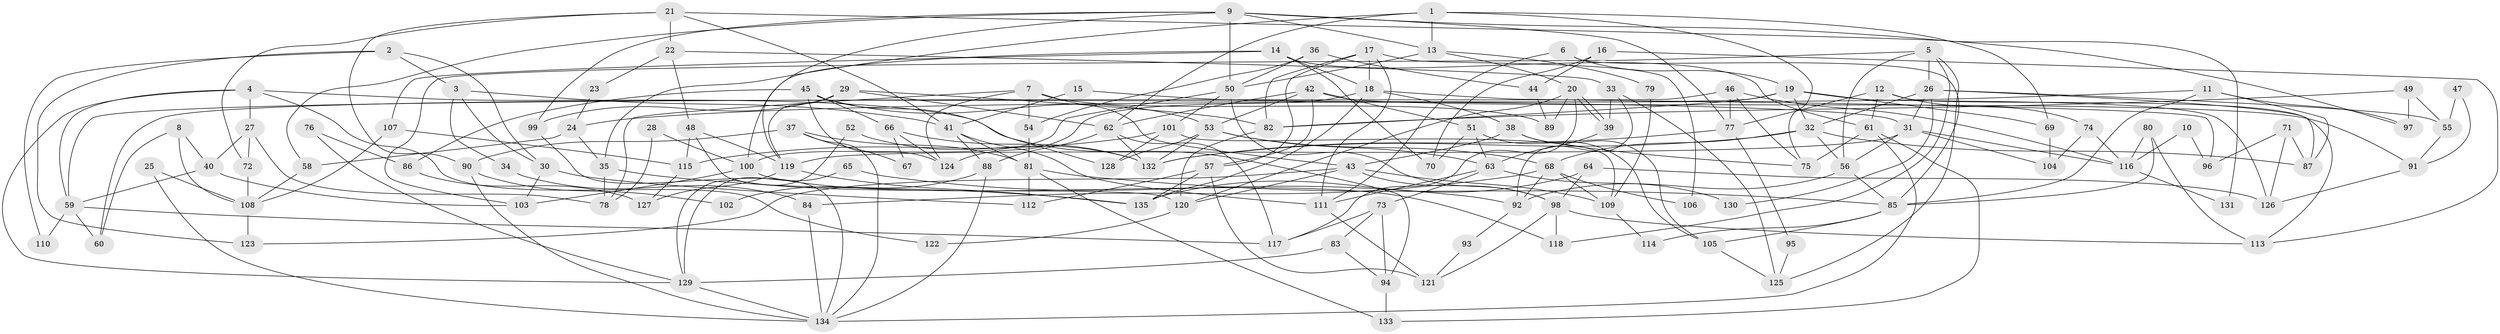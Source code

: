 // coarse degree distribution, {5: 0.09259259259259259, 2: 0.14814814814814814, 3: 0.25925925925925924, 7: 0.07407407407407407, 4: 0.12962962962962962, 9: 0.05555555555555555, 6: 0.09259259259259259, 17: 0.018518518518518517, 10: 0.018518518518518517, 8: 0.05555555555555555, 11: 0.037037037037037035, 13: 0.018518518518518517}
// Generated by graph-tools (version 1.1) at 2025/52/03/04/25 21:52:23]
// undirected, 135 vertices, 270 edges
graph export_dot {
graph [start="1"]
  node [color=gray90,style=filled];
  1;
  2;
  3;
  4;
  5;
  6;
  7;
  8;
  9;
  10;
  11;
  12;
  13;
  14;
  15;
  16;
  17;
  18;
  19;
  20;
  21;
  22;
  23;
  24;
  25;
  26;
  27;
  28;
  29;
  30;
  31;
  32;
  33;
  34;
  35;
  36;
  37;
  38;
  39;
  40;
  41;
  42;
  43;
  44;
  45;
  46;
  47;
  48;
  49;
  50;
  51;
  52;
  53;
  54;
  55;
  56;
  57;
  58;
  59;
  60;
  61;
  62;
  63;
  64;
  65;
  66;
  67;
  68;
  69;
  70;
  71;
  72;
  73;
  74;
  75;
  76;
  77;
  78;
  79;
  80;
  81;
  82;
  83;
  84;
  85;
  86;
  87;
  88;
  89;
  90;
  91;
  92;
  93;
  94;
  95;
  96;
  97;
  98;
  99;
  100;
  101;
  102;
  103;
  104;
  105;
  106;
  107;
  108;
  109;
  110;
  111;
  112;
  113;
  114;
  115;
  116;
  117;
  118;
  119;
  120;
  121;
  122;
  123;
  124;
  125;
  126;
  127;
  128;
  129;
  130;
  131;
  132;
  133;
  134;
  135;
  1 -- 75;
  1 -- 62;
  1 -- 13;
  1 -- 35;
  1 -- 69;
  2 -- 30;
  2 -- 123;
  2 -- 3;
  2 -- 110;
  3 -- 41;
  3 -- 30;
  3 -- 34;
  4 -- 129;
  4 -- 27;
  4 -- 59;
  4 -- 94;
  4 -- 122;
  5 -- 56;
  5 -- 118;
  5 -- 26;
  5 -- 103;
  5 -- 125;
  6 -- 85;
  6 -- 111;
  6 -- 19;
  7 -- 124;
  7 -- 78;
  7 -- 43;
  7 -- 54;
  7 -- 89;
  8 -- 60;
  8 -- 40;
  8 -- 108;
  9 -- 13;
  9 -- 119;
  9 -- 50;
  9 -- 58;
  9 -- 77;
  9 -- 99;
  9 -- 131;
  10 -- 116;
  10 -- 96;
  11 -- 85;
  11 -- 87;
  11 -- 24;
  11 -- 97;
  12 -- 77;
  12 -- 113;
  12 -- 61;
  12 -- 74;
  13 -- 20;
  13 -- 50;
  13 -- 79;
  14 -- 107;
  14 -- 100;
  14 -- 18;
  14 -- 61;
  14 -- 70;
  15 -- 41;
  15 -- 31;
  16 -- 113;
  16 -- 70;
  16 -- 44;
  17 -- 57;
  17 -- 18;
  17 -- 82;
  17 -- 106;
  17 -- 111;
  18 -- 135;
  18 -- 38;
  18 -- 96;
  18 -- 124;
  19 -- 32;
  19 -- 60;
  19 -- 69;
  19 -- 82;
  19 -- 126;
  20 -- 120;
  20 -- 39;
  20 -- 39;
  20 -- 89;
  20 -- 117;
  21 -- 90;
  21 -- 41;
  21 -- 22;
  21 -- 72;
  21 -- 97;
  22 -- 48;
  22 -- 23;
  22 -- 33;
  23 -- 24;
  24 -- 35;
  24 -- 58;
  25 -- 108;
  25 -- 134;
  26 -- 32;
  26 -- 31;
  26 -- 55;
  26 -- 87;
  26 -- 130;
  27 -- 40;
  27 -- 72;
  27 -- 78;
  28 -- 78;
  28 -- 100;
  29 -- 99;
  29 -- 82;
  29 -- 62;
  29 -- 119;
  30 -- 112;
  30 -- 103;
  31 -- 119;
  31 -- 56;
  31 -- 104;
  31 -- 116;
  32 -- 132;
  32 -- 68;
  32 -- 56;
  32 -- 87;
  33 -- 92;
  33 -- 39;
  33 -- 125;
  34 -- 84;
  35 -- 135;
  35 -- 78;
  36 -- 44;
  36 -- 50;
  36 -- 54;
  37 -- 134;
  37 -- 81;
  37 -- 67;
  37 -- 90;
  38 -- 105;
  38 -- 43;
  38 -- 75;
  39 -- 63;
  40 -- 59;
  40 -- 103;
  41 -- 81;
  41 -- 111;
  41 -- 88;
  42 -- 62;
  42 -- 51;
  42 -- 53;
  42 -- 57;
  42 -- 91;
  43 -- 98;
  43 -- 109;
  43 -- 120;
  43 -- 123;
  44 -- 89;
  45 -- 53;
  45 -- 66;
  45 -- 86;
  45 -- 124;
  45 -- 128;
  46 -- 75;
  46 -- 116;
  46 -- 59;
  46 -- 77;
  47 -- 91;
  47 -- 55;
  48 -- 119;
  48 -- 120;
  48 -- 115;
  49 -- 97;
  49 -- 82;
  49 -- 55;
  50 -- 98;
  50 -- 100;
  50 -- 101;
  51 -- 63;
  51 -- 105;
  51 -- 70;
  52 -- 129;
  52 -- 132;
  53 -- 132;
  53 -- 63;
  53 -- 68;
  53 -- 128;
  54 -- 81;
  55 -- 91;
  56 -- 85;
  56 -- 92;
  57 -- 121;
  57 -- 112;
  57 -- 135;
  58 -- 108;
  59 -- 60;
  59 -- 110;
  59 -- 117;
  61 -- 75;
  61 -- 133;
  61 -- 134;
  62 -- 117;
  62 -- 88;
  62 -- 132;
  63 -- 73;
  63 -- 111;
  63 -- 130;
  64 -- 98;
  64 -- 126;
  64 -- 135;
  65 -- 129;
  65 -- 92;
  66 -- 124;
  66 -- 132;
  66 -- 67;
  68 -- 109;
  68 -- 84;
  68 -- 92;
  68 -- 106;
  69 -- 104;
  71 -- 87;
  71 -- 126;
  71 -- 96;
  72 -- 108;
  73 -- 117;
  73 -- 83;
  73 -- 94;
  74 -- 104;
  74 -- 116;
  76 -- 86;
  76 -- 129;
  77 -- 95;
  77 -- 132;
  79 -- 109;
  80 -- 85;
  80 -- 116;
  80 -- 113;
  81 -- 133;
  81 -- 85;
  81 -- 112;
  82 -- 120;
  83 -- 94;
  83 -- 129;
  84 -- 134;
  85 -- 105;
  85 -- 114;
  86 -- 127;
  88 -- 102;
  88 -- 134;
  90 -- 134;
  90 -- 102;
  91 -- 126;
  92 -- 93;
  93 -- 121;
  94 -- 133;
  95 -- 125;
  98 -- 113;
  98 -- 118;
  98 -- 121;
  99 -- 134;
  100 -- 103;
  100 -- 118;
  101 -- 128;
  101 -- 109;
  101 -- 115;
  105 -- 125;
  107 -- 108;
  107 -- 115;
  108 -- 123;
  109 -- 114;
  111 -- 121;
  115 -- 127;
  116 -- 131;
  119 -- 135;
  119 -- 127;
  120 -- 122;
  129 -- 134;
}
